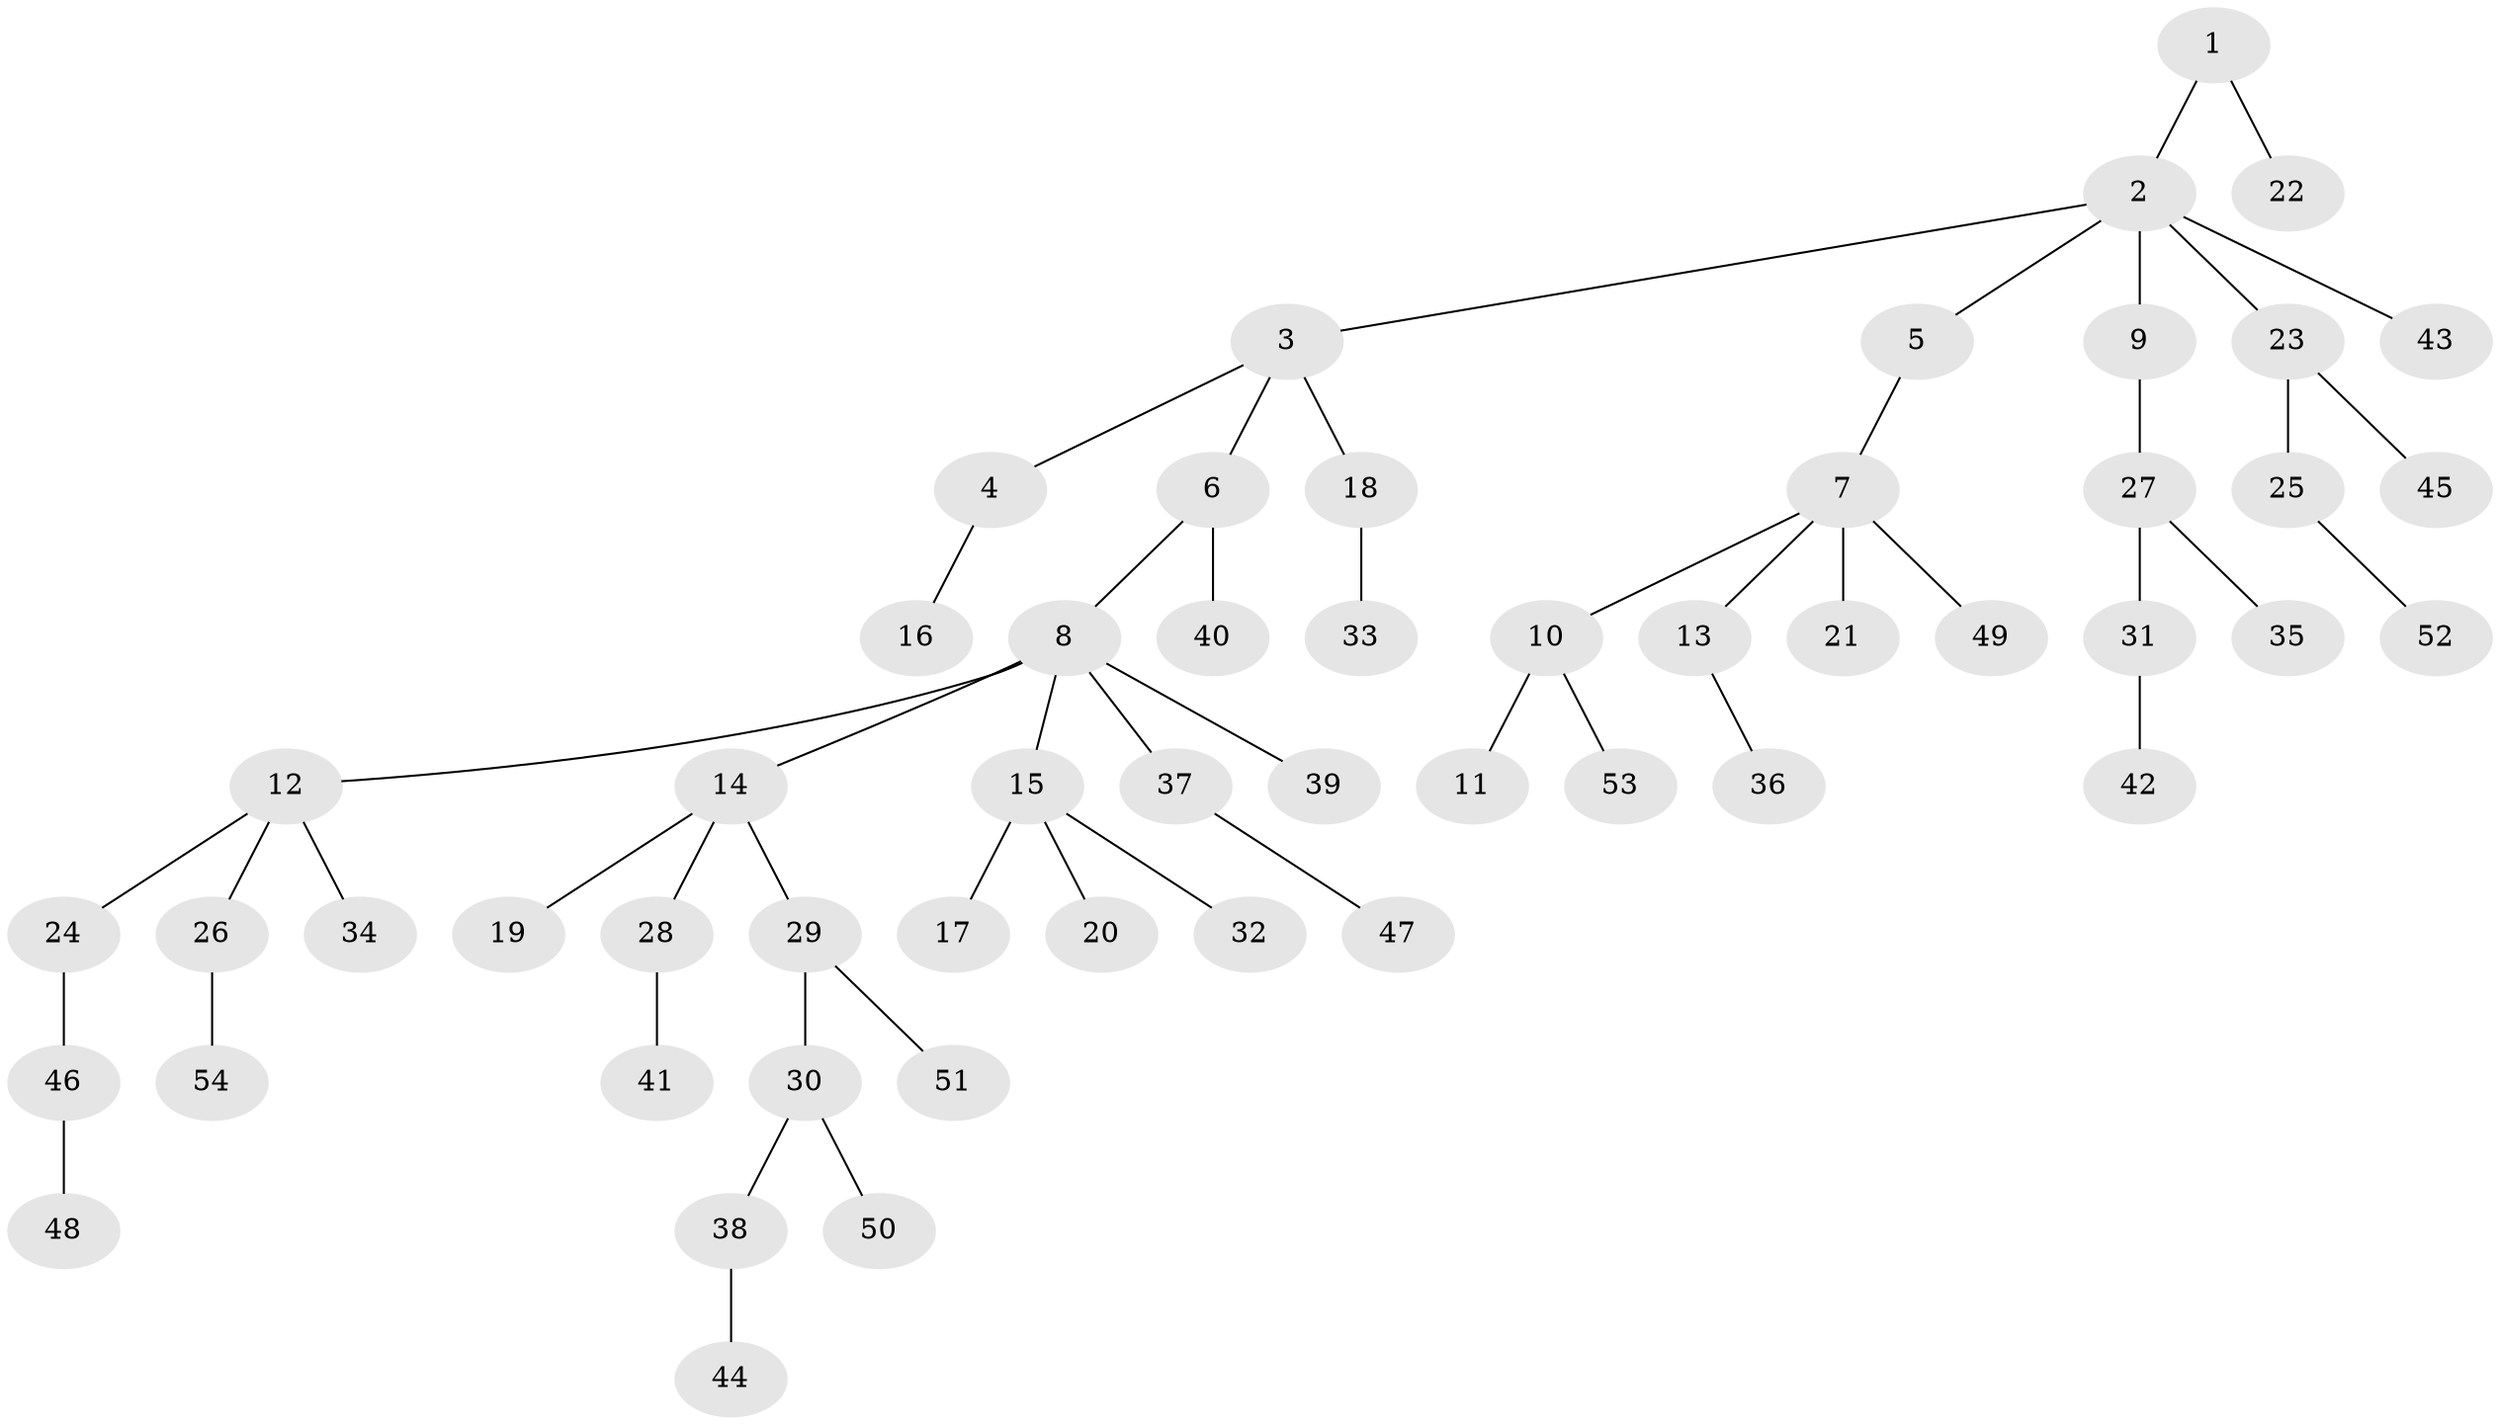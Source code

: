 // Generated by graph-tools (version 1.1) at 2025/53/03/09/25 04:53:18]
// undirected, 54 vertices, 53 edges
graph export_dot {
graph [start="1"]
  node [color=gray90,style=filled];
  1;
  2;
  3;
  4;
  5;
  6;
  7;
  8;
  9;
  10;
  11;
  12;
  13;
  14;
  15;
  16;
  17;
  18;
  19;
  20;
  21;
  22;
  23;
  24;
  25;
  26;
  27;
  28;
  29;
  30;
  31;
  32;
  33;
  34;
  35;
  36;
  37;
  38;
  39;
  40;
  41;
  42;
  43;
  44;
  45;
  46;
  47;
  48;
  49;
  50;
  51;
  52;
  53;
  54;
  1 -- 2;
  1 -- 22;
  2 -- 3;
  2 -- 5;
  2 -- 9;
  2 -- 23;
  2 -- 43;
  3 -- 4;
  3 -- 6;
  3 -- 18;
  4 -- 16;
  5 -- 7;
  6 -- 8;
  6 -- 40;
  7 -- 10;
  7 -- 13;
  7 -- 21;
  7 -- 49;
  8 -- 12;
  8 -- 14;
  8 -- 15;
  8 -- 37;
  8 -- 39;
  9 -- 27;
  10 -- 11;
  10 -- 53;
  12 -- 24;
  12 -- 26;
  12 -- 34;
  13 -- 36;
  14 -- 19;
  14 -- 28;
  14 -- 29;
  15 -- 17;
  15 -- 20;
  15 -- 32;
  18 -- 33;
  23 -- 25;
  23 -- 45;
  24 -- 46;
  25 -- 52;
  26 -- 54;
  27 -- 31;
  27 -- 35;
  28 -- 41;
  29 -- 30;
  29 -- 51;
  30 -- 38;
  30 -- 50;
  31 -- 42;
  37 -- 47;
  38 -- 44;
  46 -- 48;
}
